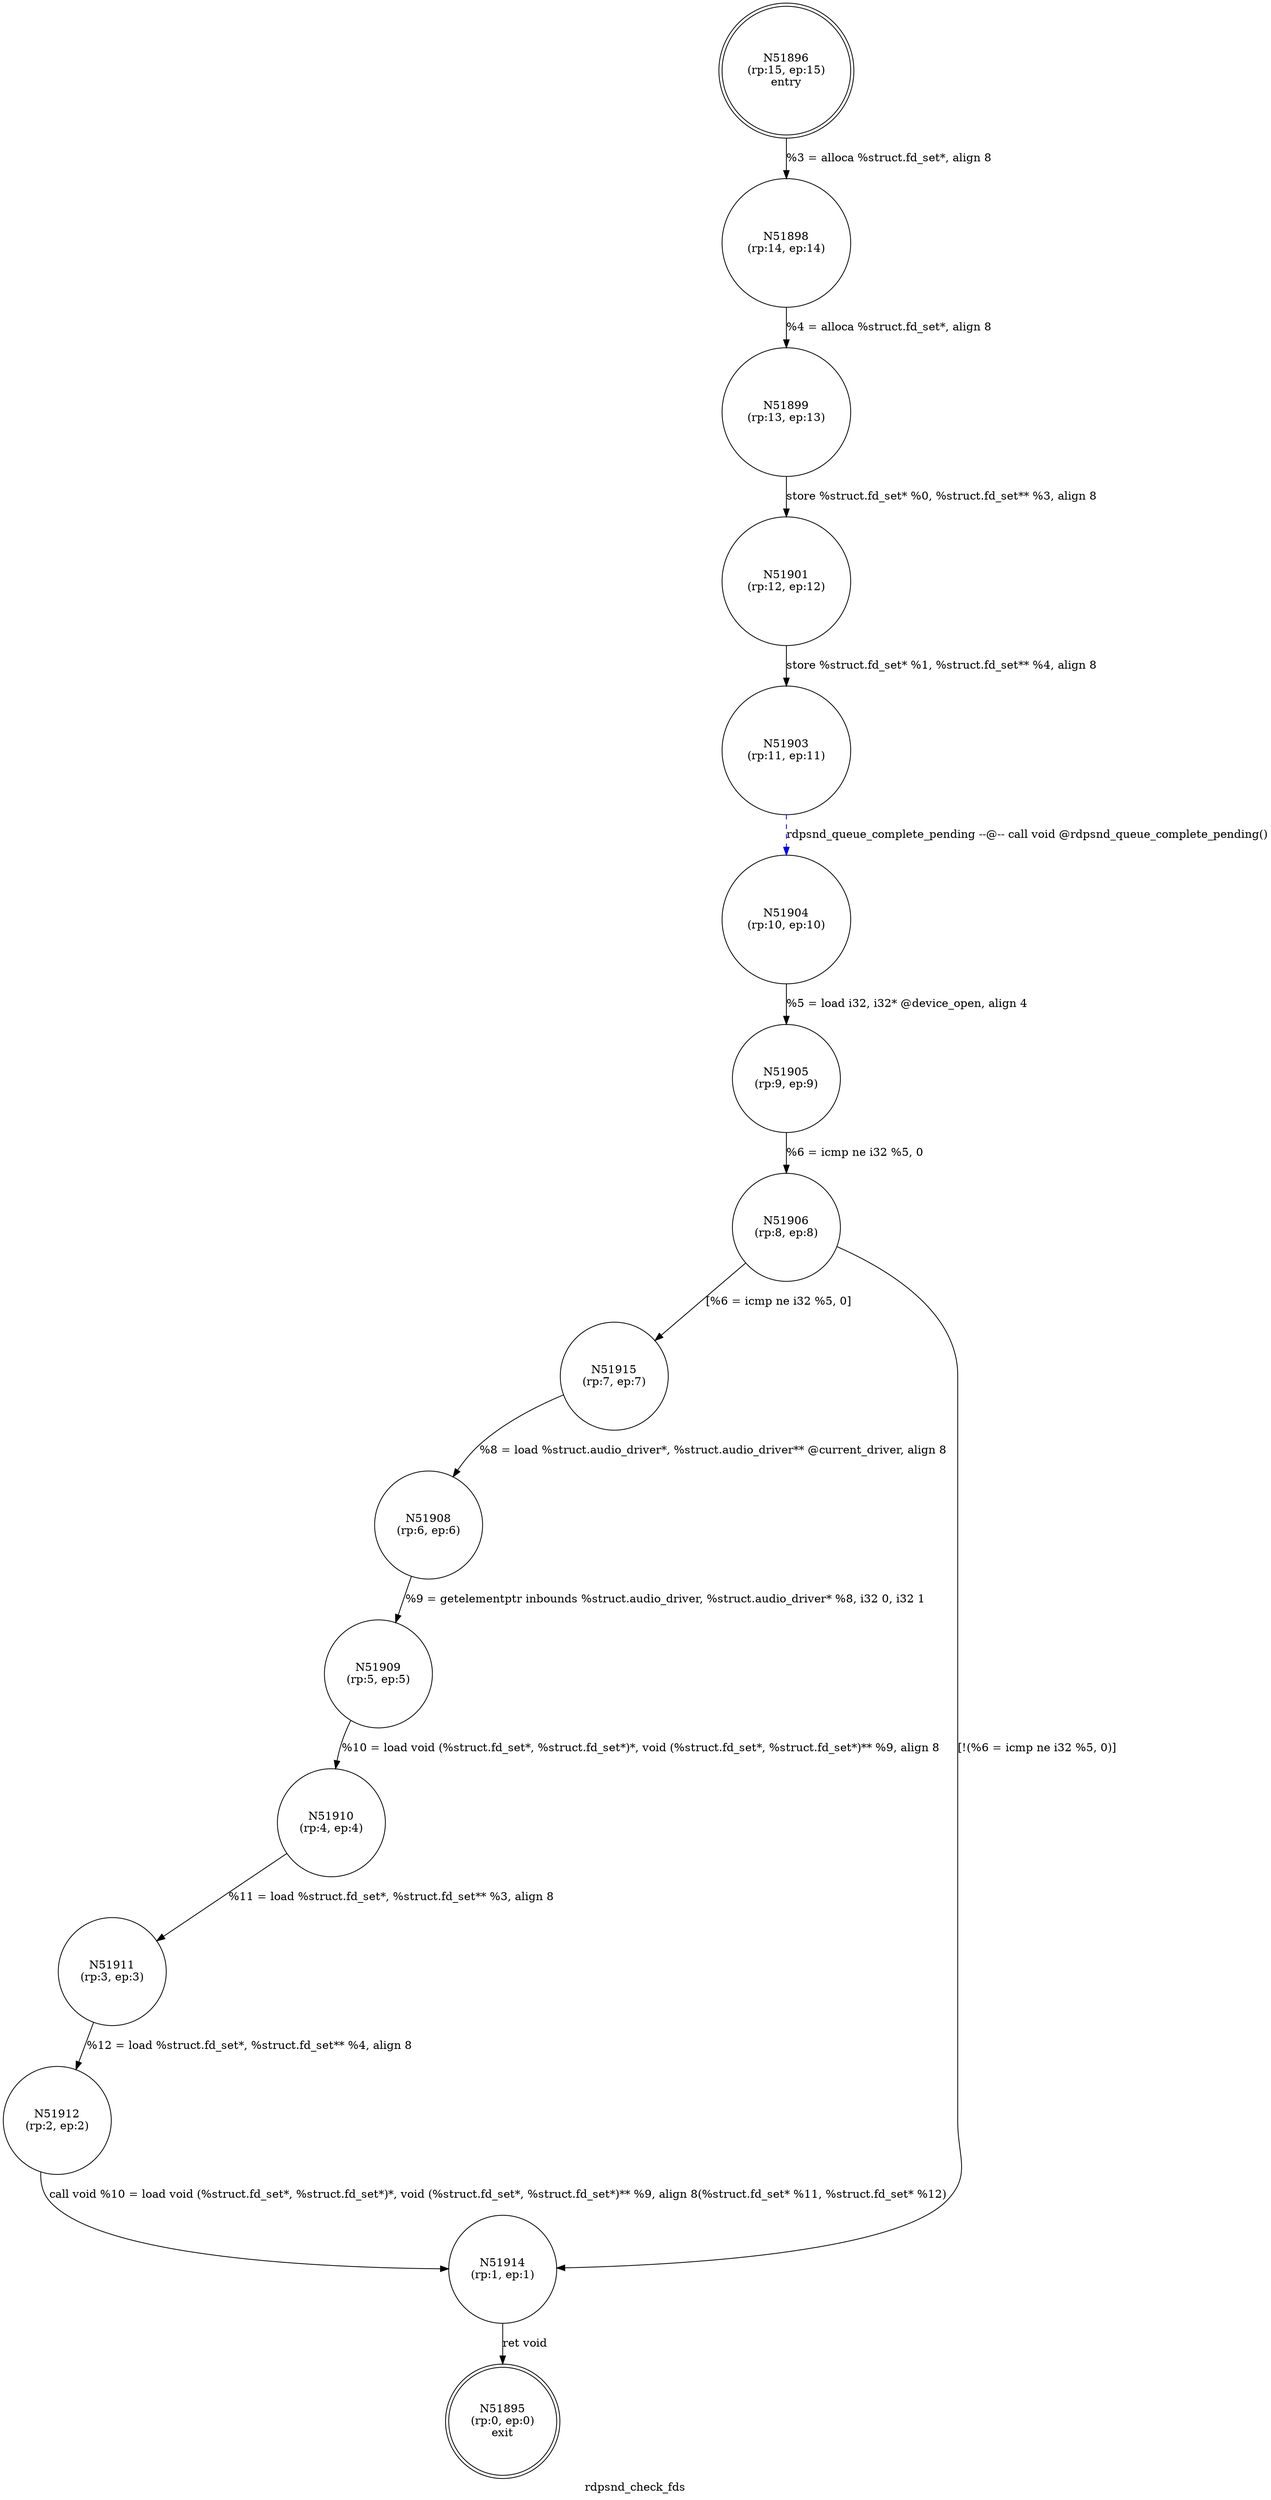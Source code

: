digraph rdpsnd_check_fds {
label="rdpsnd_check_fds"
51895 [label="N51895\n(rp:0, ep:0)\nexit", shape="doublecircle"]
51896 [label="N51896\n(rp:15, ep:15)\nentry", shape="doublecircle"]
51896 -> 51898 [label="%3 = alloca %struct.fd_set*, align 8"]
51898 [label="N51898\n(rp:14, ep:14)", shape="circle"]
51898 -> 51899 [label="%4 = alloca %struct.fd_set*, align 8"]
51899 [label="N51899\n(rp:13, ep:13)", shape="circle"]
51899 -> 51901 [label="store %struct.fd_set* %0, %struct.fd_set** %3, align 8"]
51901 [label="N51901\n(rp:12, ep:12)", shape="circle"]
51901 -> 51903 [label="store %struct.fd_set* %1, %struct.fd_set** %4, align 8"]
51903 [label="N51903\n(rp:11, ep:11)", shape="circle"]
51903 -> 51904 [label="rdpsnd_queue_complete_pending --@-- call void @rdpsnd_queue_complete_pending()", style="dashed", color="blue"]
51904 [label="N51904\n(rp:10, ep:10)", shape="circle"]
51904 -> 51905 [label="%5 = load i32, i32* @device_open, align 4"]
51905 [label="N51905\n(rp:9, ep:9)", shape="circle"]
51905 -> 51906 [label="%6 = icmp ne i32 %5, 0"]
51906 [label="N51906\n(rp:8, ep:8)", shape="circle"]
51906 -> 51915 [label="[%6 = icmp ne i32 %5, 0]"]
51906 -> 51914 [label="[!(%6 = icmp ne i32 %5, 0)]"]
51908 [label="N51908\n(rp:6, ep:6)", shape="circle"]
51908 -> 51909 [label="%9 = getelementptr inbounds %struct.audio_driver, %struct.audio_driver* %8, i32 0, i32 1"]
51909 [label="N51909\n(rp:5, ep:5)", shape="circle"]
51909 -> 51910 [label="%10 = load void (%struct.fd_set*, %struct.fd_set*)*, void (%struct.fd_set*, %struct.fd_set*)** %9, align 8"]
51910 [label="N51910\n(rp:4, ep:4)", shape="circle"]
51910 -> 51911 [label="%11 = load %struct.fd_set*, %struct.fd_set** %3, align 8"]
51911 [label="N51911\n(rp:3, ep:3)", shape="circle"]
51911 -> 51912 [label="%12 = load %struct.fd_set*, %struct.fd_set** %4, align 8"]
51912 [label="N51912\n(rp:2, ep:2)", shape="circle"]
51912 -> 51914 [label="call void %10 = load void (%struct.fd_set*, %struct.fd_set*)*, void (%struct.fd_set*, %struct.fd_set*)** %9, align 8(%struct.fd_set* %11, %struct.fd_set* %12)"]
51914 [label="N51914\n(rp:1, ep:1)", shape="circle"]
51914 -> 51895 [label="ret void"]
51915 [label="N51915\n(rp:7, ep:7)", shape="circle"]
51915 -> 51908 [label="%8 = load %struct.audio_driver*, %struct.audio_driver** @current_driver, align 8"]
}
